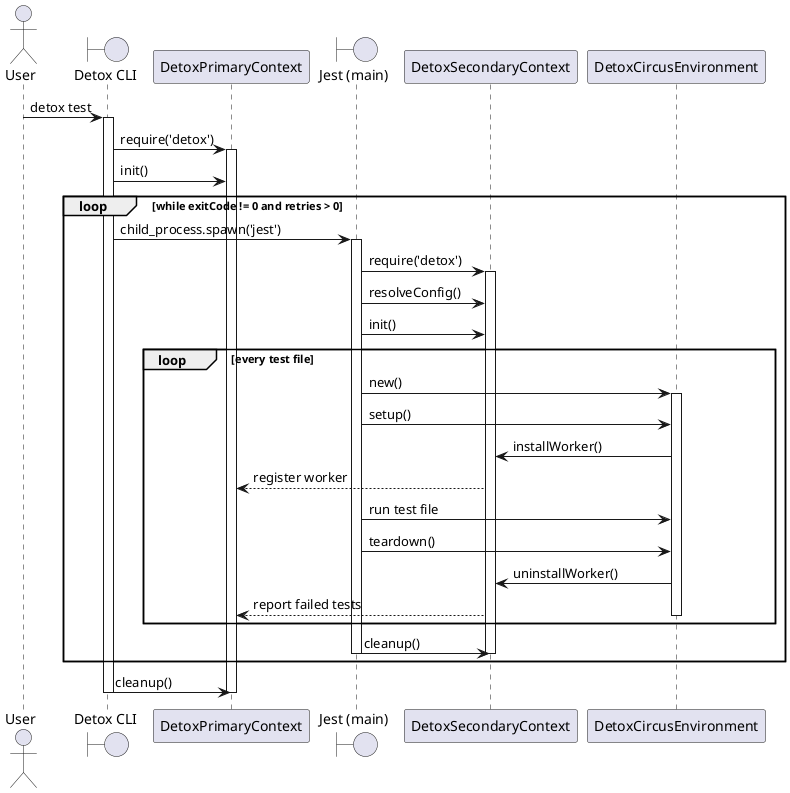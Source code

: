 @startuml

actor User
boundary "Detox CLI" as CLI
participant "DetoxPrimaryContext" as Pri
boundary "Jest (main)" as Jest0
participant "DetoxSecondaryContext" as Sec
participant "DetoxCircusEnvironment" as Env

User -> CLI: detox test
activate CLI
CLI -> Pri: require('detox')
activate Pri
CLI -> Pri: init()
loop while exitCode != 0 and retries > 0
  CLI -> Jest0: child_process.spawn('jest')
  activate Jest0
  Jest0 -> Sec: require('detox')
  activate Sec
  Jest0 -> Sec: resolveConfig()
  Jest0 -> Sec: init()
  loop every test file
    Jest0 -> Env: new()
    activate Env
    Jest0 -> Env: setup()
    Env -> Sec: installWorker()
    Sec --> Pri: register worker
    Jest0 -> Env: run test file
    Jest0 -> Env: teardown()
    Env -> Sec: uninstallWorker()
    Sec --> Pri: report failed tests
    deactivate Env
  end loop
  Jest0 -> Sec: cleanup()
  deactivate Sec
  deactivate Jest0
end loop
CLI -> Pri: cleanup()
deactivate Pri
deactivate CLI

@enduml
